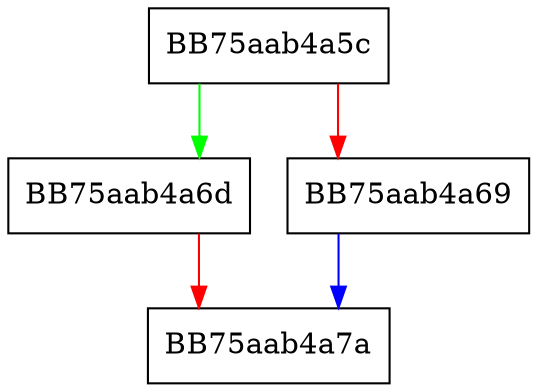 digraph GetActionFromMagicThreatID {
  node [shape="box"];
  graph [splines=ortho];
  BB75aab4a5c -> BB75aab4a6d [color="green"];
  BB75aab4a5c -> BB75aab4a69 [color="red"];
  BB75aab4a69 -> BB75aab4a7a [color="blue"];
  BB75aab4a6d -> BB75aab4a7a [color="red"];
}
